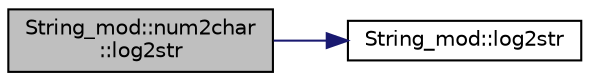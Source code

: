 digraph "String_mod::num2char::log2str"
{
 // LATEX_PDF_SIZE
  edge [fontname="Helvetica",fontsize="10",labelfontname="Helvetica",labelfontsize="10"];
  node [fontname="Helvetica",fontsize="10",shape=record];
  rankdir="LR";
  Node1 [label="String_mod::num2char\l::log2str",height=0.2,width=0.4,color="black", fillcolor="grey75", style="filled", fontcolor="black",tooltip="Convert the input logical value to value and return the result."];
  Node1 -> Node2 [color="midnightblue",fontsize="10",style="solid",fontname="Helvetica"];
  Node2 [label="String_mod::log2str",height=0.2,width=0.4,color="black", fillcolor="white", style="filled",URL="$namespaceString__mod.html#ae6466d5ac218cfc89e869bebdec2ddd3",tooltip="Convert the input logical value to value and return the result."];
}

